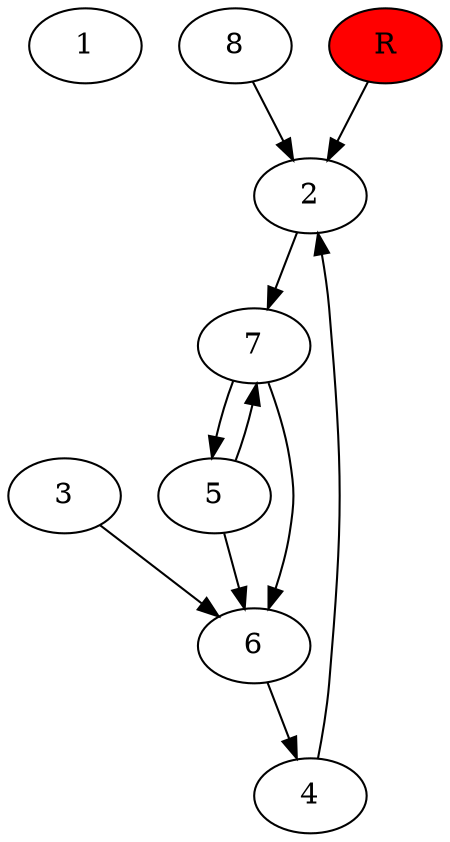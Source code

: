 digraph prb42566 {
	1
	2
	3
	4
	5
	6
	7
	8
	R [fillcolor="#ff0000" style=filled]
	2 -> 7
	3 -> 6
	4 -> 2
	5 -> 6
	5 -> 7
	6 -> 4
	7 -> 5
	7 -> 6
	8 -> 2
	R -> 2
}
